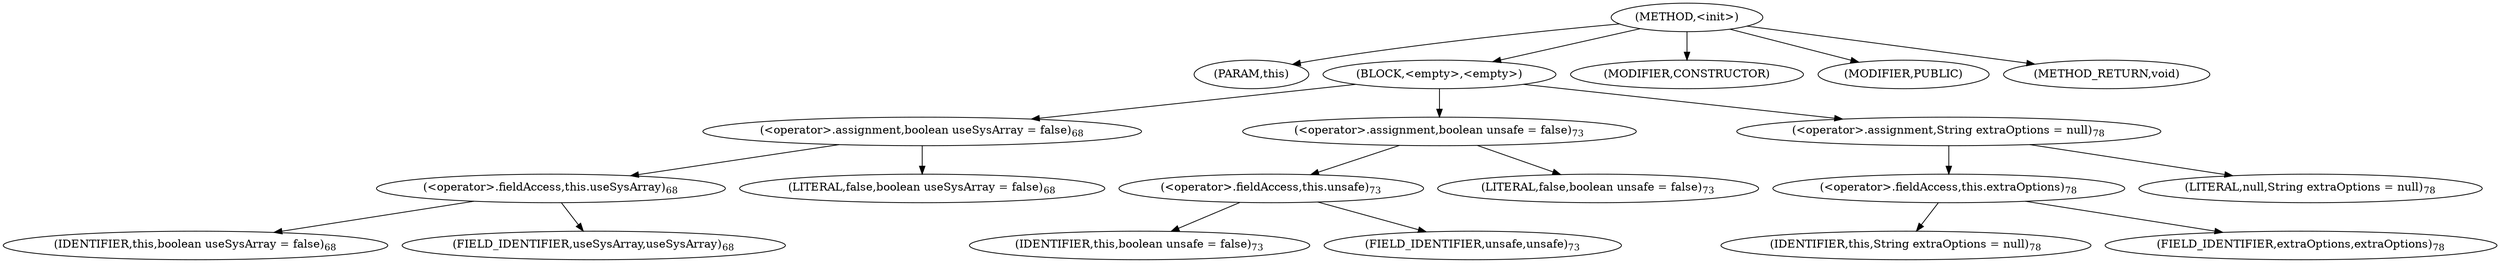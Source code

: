 digraph "&lt;init&gt;" {  
"358" [label = <(METHOD,&lt;init&gt;)> ]
"359" [label = <(PARAM,this)> ]
"360" [label = <(BLOCK,&lt;empty&gt;,&lt;empty&gt;)> ]
"361" [label = <(&lt;operator&gt;.assignment,boolean useSysArray = false)<SUB>68</SUB>> ]
"362" [label = <(&lt;operator&gt;.fieldAccess,this.useSysArray)<SUB>68</SUB>> ]
"363" [label = <(IDENTIFIER,this,boolean useSysArray = false)<SUB>68</SUB>> ]
"364" [label = <(FIELD_IDENTIFIER,useSysArray,useSysArray)<SUB>68</SUB>> ]
"365" [label = <(LITERAL,false,boolean useSysArray = false)<SUB>68</SUB>> ]
"366" [label = <(&lt;operator&gt;.assignment,boolean unsafe = false)<SUB>73</SUB>> ]
"367" [label = <(&lt;operator&gt;.fieldAccess,this.unsafe)<SUB>73</SUB>> ]
"368" [label = <(IDENTIFIER,this,boolean unsafe = false)<SUB>73</SUB>> ]
"369" [label = <(FIELD_IDENTIFIER,unsafe,unsafe)<SUB>73</SUB>> ]
"370" [label = <(LITERAL,false,boolean unsafe = false)<SUB>73</SUB>> ]
"371" [label = <(&lt;operator&gt;.assignment,String extraOptions = null)<SUB>78</SUB>> ]
"372" [label = <(&lt;operator&gt;.fieldAccess,this.extraOptions)<SUB>78</SUB>> ]
"373" [label = <(IDENTIFIER,this,String extraOptions = null)<SUB>78</SUB>> ]
"374" [label = <(FIELD_IDENTIFIER,extraOptions,extraOptions)<SUB>78</SUB>> ]
"375" [label = <(LITERAL,null,String extraOptions = null)<SUB>78</SUB>> ]
"376" [label = <(MODIFIER,CONSTRUCTOR)> ]
"377" [label = <(MODIFIER,PUBLIC)> ]
"378" [label = <(METHOD_RETURN,void)> ]
  "358" -> "359" 
  "358" -> "360" 
  "358" -> "376" 
  "358" -> "377" 
  "358" -> "378" 
  "360" -> "361" 
  "360" -> "366" 
  "360" -> "371" 
  "361" -> "362" 
  "361" -> "365" 
  "362" -> "363" 
  "362" -> "364" 
  "366" -> "367" 
  "366" -> "370" 
  "367" -> "368" 
  "367" -> "369" 
  "371" -> "372" 
  "371" -> "375" 
  "372" -> "373" 
  "372" -> "374" 
}
